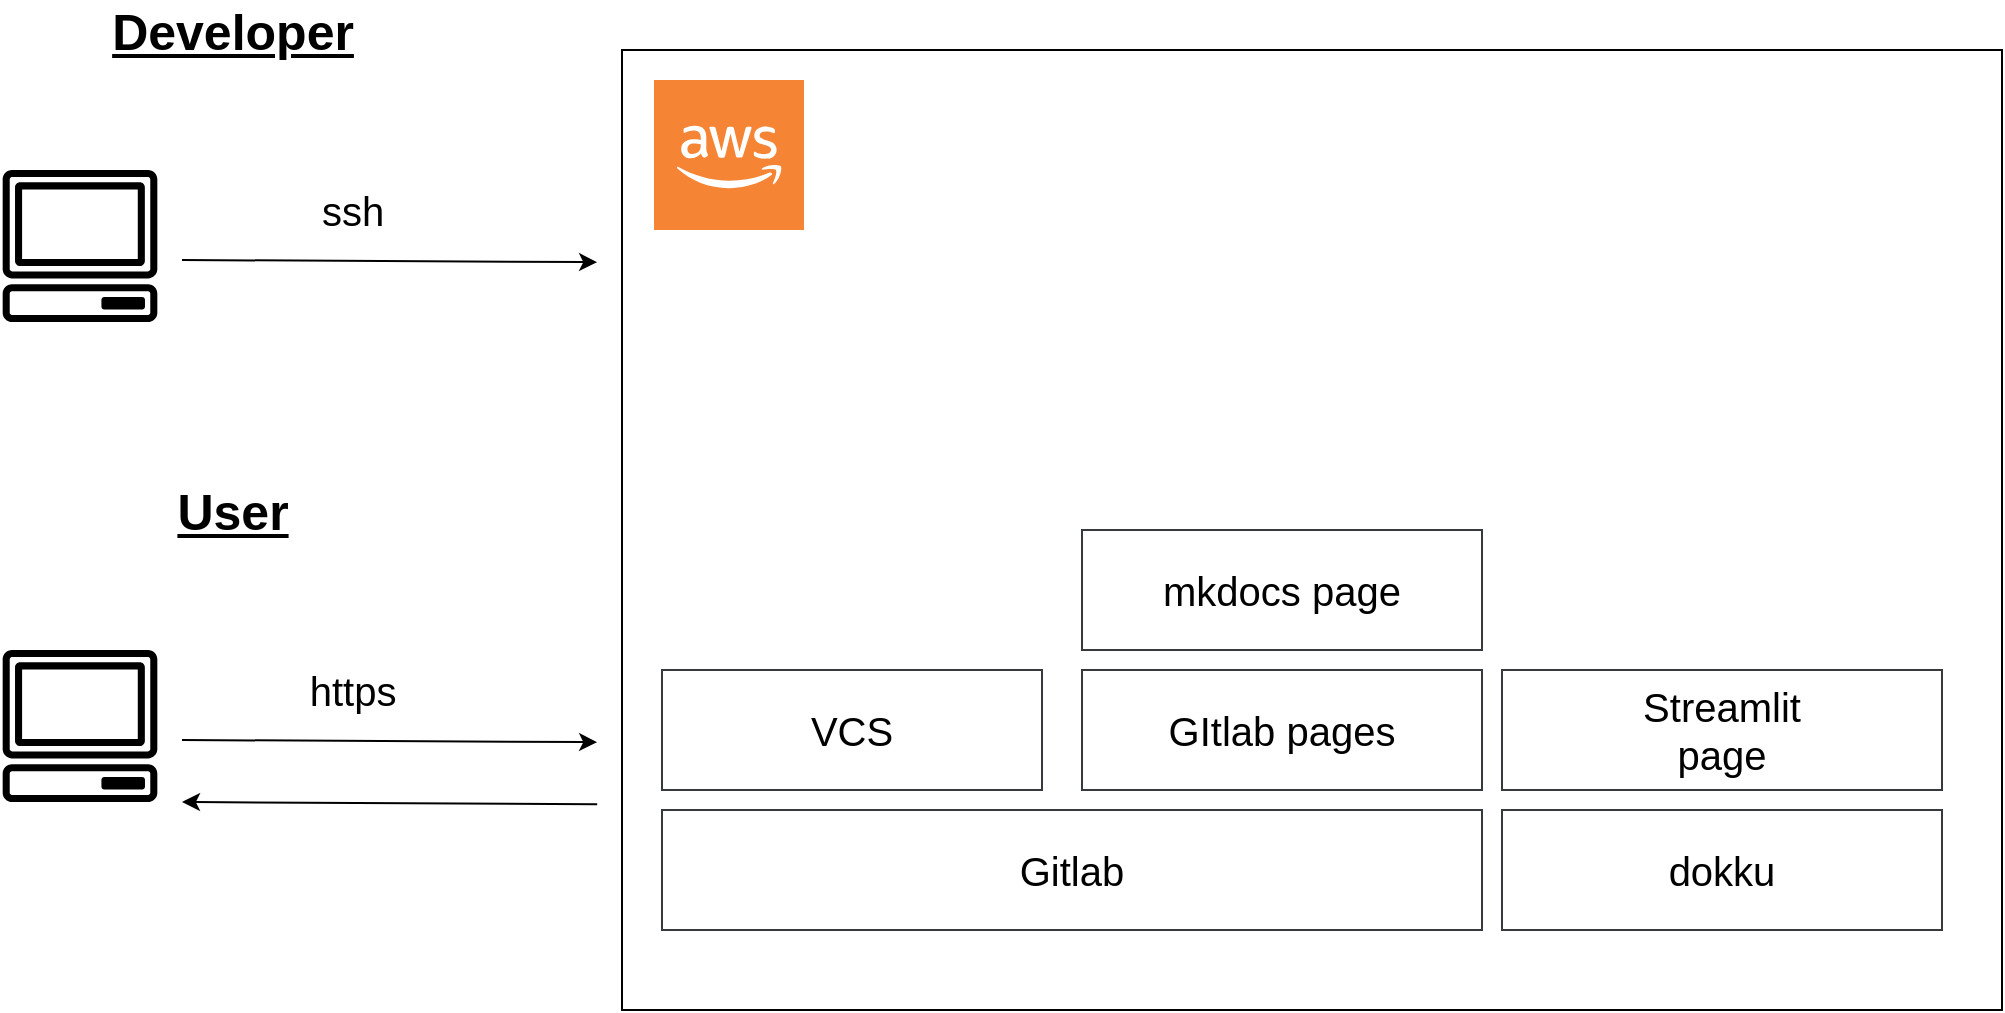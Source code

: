 <mxfile>
    <diagram id="F2-Fp4XBxEdl-isgCpHq" name="ページ1">
        <mxGraphModel dx="1351" dy="844" grid="1" gridSize="10" guides="1" tooltips="1" connect="1" arrows="1" fold="1" page="1" pageScale="1" pageWidth="827" pageHeight="1169" math="0" shadow="0">
            <root>
                <mxCell id="0"/>
                <mxCell id="1" parent="0"/>
                <mxCell id="26" value="" style="group" parent="1" vertex="1" connectable="0">
                    <mxGeometry x="50" y="20" width="1000" height="500" as="geometry"/>
                </mxCell>
                <mxCell id="3" value="" style="rounded=0;whiteSpace=wrap;html=1;" parent="26" vertex="1">
                    <mxGeometry x="310" y="20" width="690" height="480" as="geometry"/>
                </mxCell>
                <mxCell id="5" value="" style="endArrow=classic;html=1;exitX=1;exitY=0.5;exitDx=0;exitDy=0;exitPerimeter=0;entryX=-0.018;entryY=0.221;entryDx=0;entryDy=0;entryPerimeter=0;" parent="26" target="3" edge="1">
                    <mxGeometry width="50" height="50" relative="1" as="geometry">
                        <mxPoint x="90" y="125" as="sourcePoint"/>
                        <mxPoint x="390" y="190" as="targetPoint"/>
                    </mxGeometry>
                </mxCell>
                <mxCell id="6" value="&lt;font style=&quot;font-size: 20px&quot;&gt;ssh&lt;/font&gt;" style="text;html=1;align=center;verticalAlign=middle;resizable=0;points=[];autosize=1;strokeColor=none;fillColor=none;" parent="26" vertex="1">
                    <mxGeometry x="150" y="90" width="50" height="20" as="geometry"/>
                </mxCell>
                <mxCell id="7" value="" style="sketch=0;outlineConnect=0;dashed=0;verticalLabelPosition=bottom;verticalAlign=top;align=center;html=1;fontSize=12;fontStyle=0;aspect=fixed;pointerEvents=1;shape=mxgraph.aws4.client;fillColor=#000000;gradientColor=none;strokeColor=#666666;" parent="26" vertex="1">
                    <mxGeometry y="80" width="78" height="76" as="geometry"/>
                </mxCell>
                <mxCell id="10" value="Gitlab" style="rounded=0;whiteSpace=wrap;html=1;fontSize=20;strokeColor=#36393D;fillColor=none;gradientColor=none;" parent="26" vertex="1">
                    <mxGeometry x="330" y="400" width="410" height="60" as="geometry"/>
                </mxCell>
                <mxCell id="11" value="mkdocs page" style="rounded=0;whiteSpace=wrap;html=1;fontSize=20;strokeColor=#36393D;fillColor=none;gradientColor=none;" parent="26" vertex="1">
                    <mxGeometry x="540" y="260" width="200" height="60" as="geometry"/>
                </mxCell>
                <mxCell id="12" value="dokku" style="rounded=0;whiteSpace=wrap;html=1;fontSize=20;strokeColor=#36393D;fillColor=none;gradientColor=none;" parent="26" vertex="1">
                    <mxGeometry x="750" y="400" width="220" height="60" as="geometry"/>
                </mxCell>
                <mxCell id="13" value="VCS" style="rounded=0;whiteSpace=wrap;html=1;fontSize=20;strokeColor=#36393D;fillColor=none;gradientColor=none;" parent="26" vertex="1">
                    <mxGeometry x="330" y="330" width="190" height="60" as="geometry"/>
                </mxCell>
                <mxCell id="14" value="Streamlit&lt;br&gt;page" style="rounded=0;whiteSpace=wrap;html=1;fontSize=20;strokeColor=#36393D;fillColor=none;gradientColor=none;" parent="26" vertex="1">
                    <mxGeometry x="750" y="330" width="220" height="60" as="geometry"/>
                </mxCell>
                <mxCell id="18" value="GItlab pages" style="rounded=0;whiteSpace=wrap;html=1;fontSize=20;strokeColor=#36393D;fillColor=none;gradientColor=none;" parent="26" vertex="1">
                    <mxGeometry x="540" y="330" width="200" height="60" as="geometry"/>
                </mxCell>
                <mxCell id="20" value="&lt;font style=&quot;font-size: 25px&quot;&gt;&lt;b&gt;&lt;u&gt;Developer&lt;/u&gt;&lt;/b&gt;&lt;/font&gt;" style="text;html=1;align=center;verticalAlign=middle;resizable=0;points=[];autosize=1;strokeColor=none;fillColor=none;" parent="26" vertex="1">
                    <mxGeometry x="45" width="140" height="20" as="geometry"/>
                </mxCell>
                <mxCell id="21" value="&lt;font style=&quot;font-size: 25px&quot;&gt;&lt;b&gt;&lt;u&gt;User&lt;/u&gt;&lt;/b&gt;&lt;/font&gt;" style="text;html=1;align=center;verticalAlign=middle;resizable=0;points=[];autosize=1;strokeColor=none;fillColor=none;" parent="26" vertex="1">
                    <mxGeometry x="80" y="240" width="70" height="20" as="geometry"/>
                </mxCell>
                <mxCell id="22" value="" style="endArrow=classic;html=1;exitX=1;exitY=0.5;exitDx=0;exitDy=0;exitPerimeter=0;entryX=-0.018;entryY=0.221;entryDx=0;entryDy=0;entryPerimeter=0;" parent="26" edge="1">
                    <mxGeometry width="50" height="50" relative="1" as="geometry">
                        <mxPoint x="90" y="365" as="sourcePoint"/>
                        <mxPoint x="297.58" y="366.08" as="targetPoint"/>
                    </mxGeometry>
                </mxCell>
                <mxCell id="23" value="&lt;font style=&quot;font-size: 20px&quot;&gt;https&lt;/font&gt;" style="text;html=1;align=center;verticalAlign=middle;resizable=0;points=[];autosize=1;strokeColor=none;fillColor=none;" parent="26" vertex="1">
                    <mxGeometry x="145" y="330" width="60" height="20" as="geometry"/>
                </mxCell>
                <mxCell id="24" value="" style="sketch=0;outlineConnect=0;dashed=0;verticalLabelPosition=bottom;verticalAlign=top;align=center;html=1;fontSize=12;fontStyle=0;aspect=fixed;pointerEvents=1;shape=mxgraph.aws4.client;fillColor=#000000;gradientColor=none;strokeColor=#666666;" parent="26" vertex="1">
                    <mxGeometry y="320" width="78" height="76" as="geometry"/>
                </mxCell>
                <mxCell id="25" value="" style="endArrow=none;html=1;exitX=1;exitY=0.5;exitDx=0;exitDy=0;exitPerimeter=0;entryX=-0.018;entryY=0.221;entryDx=0;entryDy=0;entryPerimeter=0;startArrow=classic;startFill=1;endFill=0;" parent="26" edge="1">
                    <mxGeometry width="50" height="50" relative="1" as="geometry">
                        <mxPoint x="90" y="396" as="sourcePoint"/>
                        <mxPoint x="297.58" y="397.08" as="targetPoint"/>
                    </mxGeometry>
                </mxCell>
                <mxCell id="27" value="" style="outlineConnect=0;dashed=0;verticalLabelPosition=bottom;verticalAlign=top;align=center;html=1;shape=mxgraph.aws3.cloud_2;fillColor=#F58534;gradientColor=none;" vertex="1" parent="26">
                    <mxGeometry x="326" y="35" width="75" height="75" as="geometry"/>
                </mxCell>
            </root>
        </mxGraphModel>
    </diagram>
</mxfile>